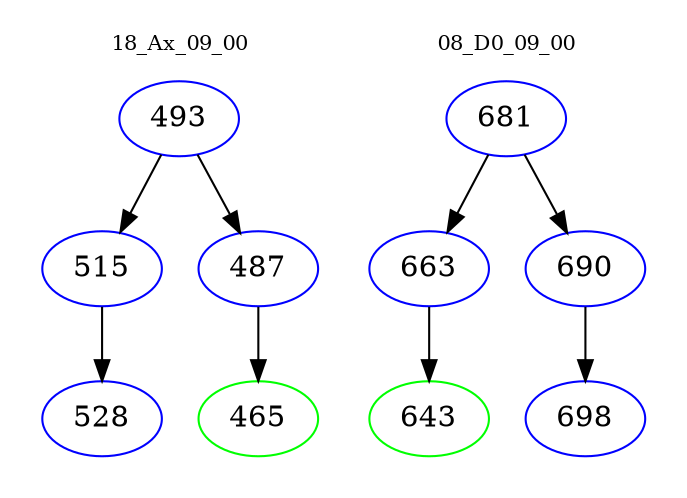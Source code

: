 digraph{
subgraph cluster_0 {
color = white
label = "18_Ax_09_00";
fontsize=10;
T0_493 [label="493", color="blue"]
T0_493 -> T0_515 [color="black"]
T0_515 [label="515", color="blue"]
T0_515 -> T0_528 [color="black"]
T0_528 [label="528", color="blue"]
T0_493 -> T0_487 [color="black"]
T0_487 [label="487", color="blue"]
T0_487 -> T0_465 [color="black"]
T0_465 [label="465", color="green"]
}
subgraph cluster_1 {
color = white
label = "08_D0_09_00";
fontsize=10;
T1_681 [label="681", color="blue"]
T1_681 -> T1_663 [color="black"]
T1_663 [label="663", color="blue"]
T1_663 -> T1_643 [color="black"]
T1_643 [label="643", color="green"]
T1_681 -> T1_690 [color="black"]
T1_690 [label="690", color="blue"]
T1_690 -> T1_698 [color="black"]
T1_698 [label="698", color="blue"]
}
}
